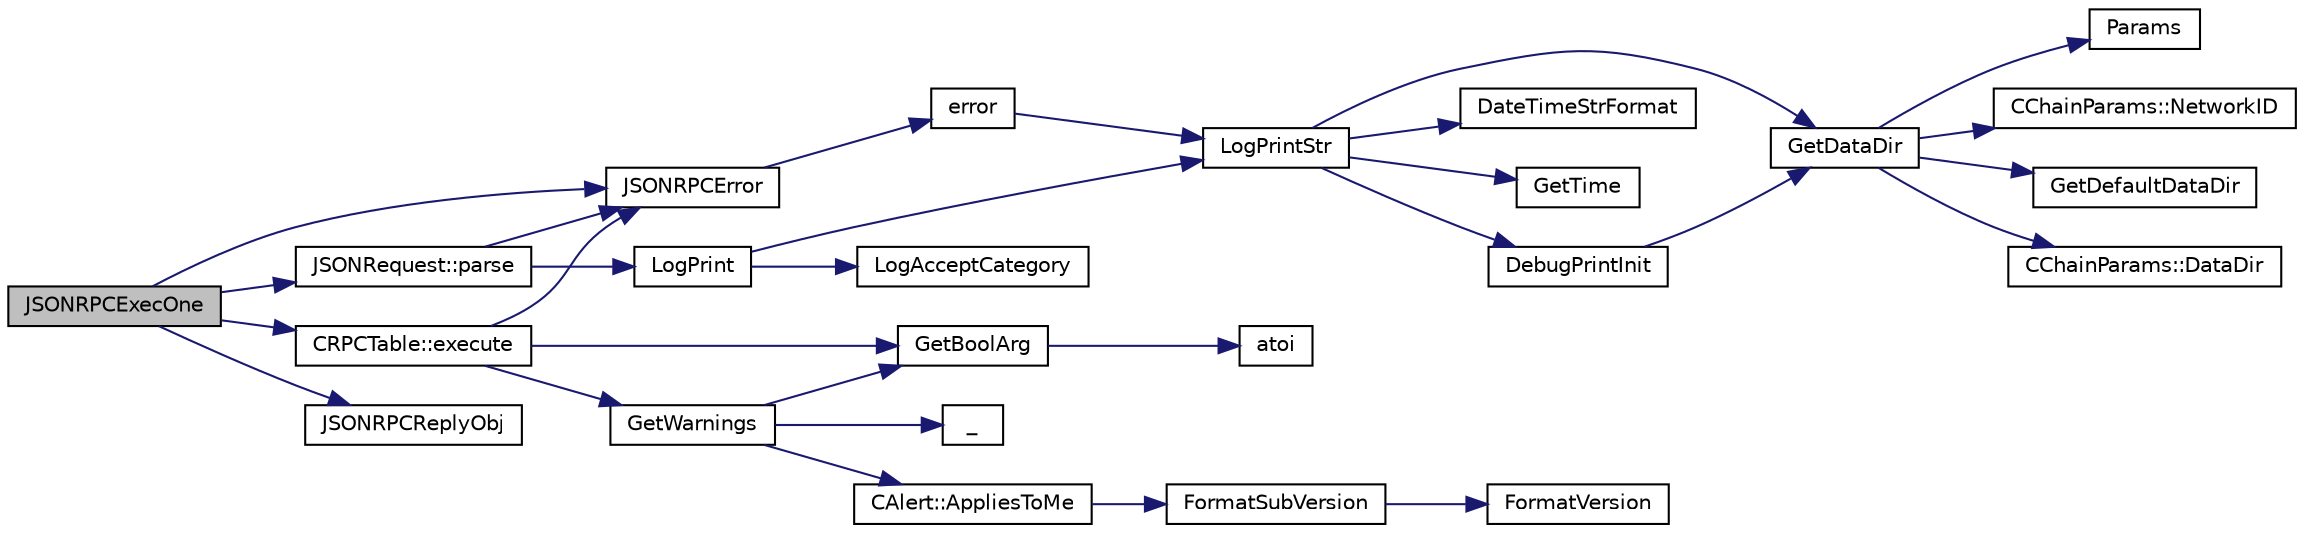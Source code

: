 digraph "JSONRPCExecOne"
{
  edge [fontname="Helvetica",fontsize="10",labelfontname="Helvetica",labelfontsize="10"];
  node [fontname="Helvetica",fontsize="10",shape=record];
  rankdir="LR";
  Node149 [label="JSONRPCExecOne",height=0.2,width=0.4,color="black", fillcolor="grey75", style="filled", fontcolor="black"];
  Node149 -> Node150 [color="midnightblue",fontsize="10",style="solid",fontname="Helvetica"];
  Node150 [label="JSONRequest::parse",height=0.2,width=0.4,color="black", fillcolor="white", style="filled",URL="$d8/d22/class_j_s_o_n_request.html#a5c68b21e7f1bead9fd39f27208446add"];
  Node150 -> Node151 [color="midnightblue",fontsize="10",style="solid",fontname="Helvetica"];
  Node151 [label="JSONRPCError",height=0.2,width=0.4,color="black", fillcolor="white", style="filled",URL="$d2/d30/rpcprotocol_8cpp.html#a17b1bb111ab339efc951929834766039"];
  Node151 -> Node152 [color="midnightblue",fontsize="10",style="solid",fontname="Helvetica"];
  Node152 [label="error",height=0.2,width=0.4,color="black", fillcolor="white", style="filled",URL="$d8/d3c/util_8h.html#af8985880cf4ef26df0a5aa2ffcb76662"];
  Node152 -> Node153 [color="midnightblue",fontsize="10",style="solid",fontname="Helvetica"];
  Node153 [label="LogPrintStr",height=0.2,width=0.4,color="black", fillcolor="white", style="filled",URL="$d8/d3c/util_8h.html#afd4c3002b2797c0560adddb6af3ca1da"];
  Node153 -> Node154 [color="midnightblue",fontsize="10",style="solid",fontname="Helvetica"];
  Node154 [label="DebugPrintInit",height=0.2,width=0.4,color="black", fillcolor="white", style="filled",URL="$df/d2d/util_8cpp.html#a751ff5f21d880737811136b5e0bcea12"];
  Node154 -> Node155 [color="midnightblue",fontsize="10",style="solid",fontname="Helvetica"];
  Node155 [label="GetDataDir",height=0.2,width=0.4,color="black", fillcolor="white", style="filled",URL="$df/d2d/util_8cpp.html#ab83866a054745d4b30a3948a1b44beba"];
  Node155 -> Node156 [color="midnightblue",fontsize="10",style="solid",fontname="Helvetica"];
  Node156 [label="Params",height=0.2,width=0.4,color="black", fillcolor="white", style="filled",URL="$df/dbf/chainparams_8cpp.html#ace5c5b706d71a324a417dd2db394fd4a",tooltip="Return the currently selected parameters. "];
  Node155 -> Node157 [color="midnightblue",fontsize="10",style="solid",fontname="Helvetica"];
  Node157 [label="CChainParams::NetworkID",height=0.2,width=0.4,color="black", fillcolor="white", style="filled",URL="$d1/d4f/class_c_chain_params.html#a90dc493ec0c0325c98c3ac06eb99862b"];
  Node155 -> Node158 [color="midnightblue",fontsize="10",style="solid",fontname="Helvetica"];
  Node158 [label="GetDefaultDataDir",height=0.2,width=0.4,color="black", fillcolor="white", style="filled",URL="$df/d2d/util_8cpp.html#ab272995de020a3bcbf743be630e485c6"];
  Node155 -> Node159 [color="midnightblue",fontsize="10",style="solid",fontname="Helvetica"];
  Node159 [label="CChainParams::DataDir",height=0.2,width=0.4,color="black", fillcolor="white", style="filled",URL="$d1/d4f/class_c_chain_params.html#a959488b5d8e6fe62857940b831d73a78"];
  Node153 -> Node155 [color="midnightblue",fontsize="10",style="solid",fontname="Helvetica"];
  Node153 -> Node160 [color="midnightblue",fontsize="10",style="solid",fontname="Helvetica"];
  Node160 [label="DateTimeStrFormat",height=0.2,width=0.4,color="black", fillcolor="white", style="filled",URL="$df/d2d/util_8cpp.html#a749bc6776c8ec72d7c5e4dea56aee415"];
  Node153 -> Node161 [color="midnightblue",fontsize="10",style="solid",fontname="Helvetica"];
  Node161 [label="GetTime",height=0.2,width=0.4,color="black", fillcolor="white", style="filled",URL="$df/d2d/util_8cpp.html#a46fac5fba8ba905b5f9acb364f5d8c6f"];
  Node150 -> Node162 [color="midnightblue",fontsize="10",style="solid",fontname="Helvetica"];
  Node162 [label="LogPrint",height=0.2,width=0.4,color="black", fillcolor="white", style="filled",URL="$d8/d3c/util_8h.html#aab1f837a2366f424bdc996fdf6352171"];
  Node162 -> Node163 [color="midnightblue",fontsize="10",style="solid",fontname="Helvetica"];
  Node163 [label="LogAcceptCategory",height=0.2,width=0.4,color="black", fillcolor="white", style="filled",URL="$d8/d3c/util_8h.html#a343d2a13efe00125f78d25dafb0a8d98"];
  Node162 -> Node153 [color="midnightblue",fontsize="10",style="solid",fontname="Helvetica"];
  Node149 -> Node164 [color="midnightblue",fontsize="10",style="solid",fontname="Helvetica"];
  Node164 [label="CRPCTable::execute",height=0.2,width=0.4,color="black", fillcolor="white", style="filled",URL="$d2/d6c/class_c_r_p_c_table.html#a18a39759205e739d86a35a1c92243760",tooltip="Execute a method. "];
  Node164 -> Node151 [color="midnightblue",fontsize="10",style="solid",fontname="Helvetica"];
  Node164 -> Node165 [color="midnightblue",fontsize="10",style="solid",fontname="Helvetica"];
  Node165 [label="GetWarnings",height=0.2,width=0.4,color="black", fillcolor="white", style="filled",URL="$df/d0a/main_8cpp.html#a70b1d1b79f1c760e65c960713b87b732"];
  Node165 -> Node166 [color="midnightblue",fontsize="10",style="solid",fontname="Helvetica"];
  Node166 [label="GetBoolArg",height=0.2,width=0.4,color="black", fillcolor="white", style="filled",URL="$df/d2d/util_8cpp.html#a64d956f1dda7f9a80ab5d594532b906d",tooltip="Return boolean argument or default value. "];
  Node166 -> Node167 [color="midnightblue",fontsize="10",style="solid",fontname="Helvetica"];
  Node167 [label="atoi",height=0.2,width=0.4,color="black", fillcolor="white", style="filled",URL="$d8/d3c/util_8h.html#aa5ce96ec36f4413f820cec9c1831c070"];
  Node165 -> Node168 [color="midnightblue",fontsize="10",style="solid",fontname="Helvetica"];
  Node168 [label="_",height=0.2,width=0.4,color="black", fillcolor="white", style="filled",URL="$d9/d6d/ui__interface_8h.html#aad133bb6103b53cebf03fd01e2f11ba1",tooltip="Translation function: Call Translate signal on UI interface, which returns a boost::optional result..."];
  Node165 -> Node169 [color="midnightblue",fontsize="10",style="solid",fontname="Helvetica"];
  Node169 [label="CAlert::AppliesToMe",height=0.2,width=0.4,color="black", fillcolor="white", style="filled",URL="$db/dff/class_c_alert.html#aba79cc9e957446fe93f05cb18f12b24b"];
  Node169 -> Node170 [color="midnightblue",fontsize="10",style="solid",fontname="Helvetica"];
  Node170 [label="FormatSubVersion",height=0.2,width=0.4,color="black", fillcolor="white", style="filled",URL="$df/d2d/util_8cpp.html#a7e6809cdbfc7f83b46f83caea740894d"];
  Node170 -> Node171 [color="midnightblue",fontsize="10",style="solid",fontname="Helvetica"];
  Node171 [label="FormatVersion",height=0.2,width=0.4,color="black", fillcolor="white", style="filled",URL="$df/d2d/util_8cpp.html#a184f6760badcf145f3430cdf6cc5dfa2"];
  Node164 -> Node166 [color="midnightblue",fontsize="10",style="solid",fontname="Helvetica"];
  Node149 -> Node172 [color="midnightblue",fontsize="10",style="solid",fontname="Helvetica"];
  Node172 [label="JSONRPCReplyObj",height=0.2,width=0.4,color="black", fillcolor="white", style="filled",URL="$d2/d30/rpcprotocol_8cpp.html#a48add16ec902386cc873c5cf0b40b2dd"];
  Node149 -> Node151 [color="midnightblue",fontsize="10",style="solid",fontname="Helvetica"];
}
